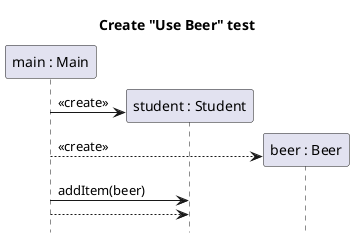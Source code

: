 @startuml item-beer-use-create
title Create "Use Beer" test
hide footbox

participant "main : Main" as main
participant "student : Student" as student
participant "beer : Beer" as beer

create student
main -> student : <<create>>
create beer
main --> beer : <<create>>
main -> student : addItem(beer)
student <-- main :


@enduml